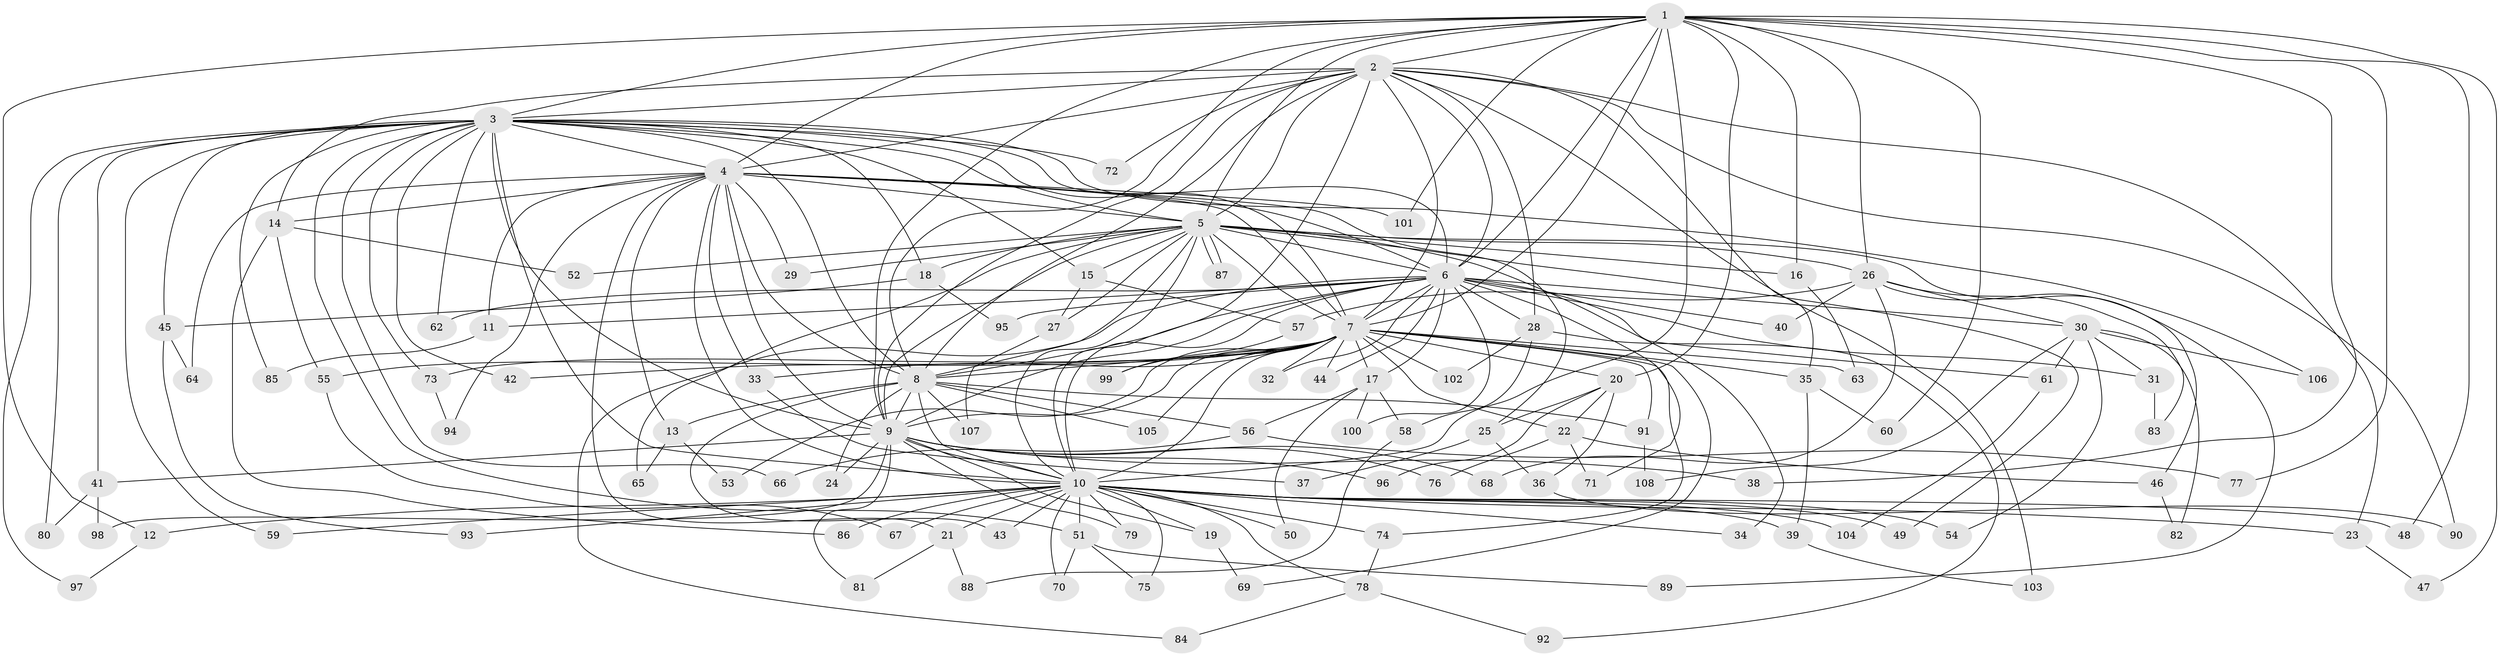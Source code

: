 // Generated by graph-tools (version 1.1) at 2025/10/02/27/25 16:10:59]
// undirected, 108 vertices, 241 edges
graph export_dot {
graph [start="1"]
  node [color=gray90,style=filled];
  1;
  2;
  3;
  4;
  5;
  6;
  7;
  8;
  9;
  10;
  11;
  12;
  13;
  14;
  15;
  16;
  17;
  18;
  19;
  20;
  21;
  22;
  23;
  24;
  25;
  26;
  27;
  28;
  29;
  30;
  31;
  32;
  33;
  34;
  35;
  36;
  37;
  38;
  39;
  40;
  41;
  42;
  43;
  44;
  45;
  46;
  47;
  48;
  49;
  50;
  51;
  52;
  53;
  54;
  55;
  56;
  57;
  58;
  59;
  60;
  61;
  62;
  63;
  64;
  65;
  66;
  67;
  68;
  69;
  70;
  71;
  72;
  73;
  74;
  75;
  76;
  77;
  78;
  79;
  80;
  81;
  82;
  83;
  84;
  85;
  86;
  87;
  88;
  89;
  90;
  91;
  92;
  93;
  94;
  95;
  96;
  97;
  98;
  99;
  100;
  101;
  102;
  103;
  104;
  105;
  106;
  107;
  108;
  1 -- 2;
  1 -- 3;
  1 -- 4;
  1 -- 5;
  1 -- 6;
  1 -- 7;
  1 -- 8;
  1 -- 9;
  1 -- 10;
  1 -- 12;
  1 -- 16;
  1 -- 20;
  1 -- 26;
  1 -- 38;
  1 -- 47;
  1 -- 48;
  1 -- 60;
  1 -- 77;
  1 -- 101;
  2 -- 3;
  2 -- 4;
  2 -- 5;
  2 -- 6;
  2 -- 7;
  2 -- 8;
  2 -- 9;
  2 -- 10;
  2 -- 14;
  2 -- 23;
  2 -- 28;
  2 -- 35;
  2 -- 72;
  2 -- 90;
  2 -- 103;
  3 -- 4;
  3 -- 5;
  3 -- 6;
  3 -- 7;
  3 -- 8;
  3 -- 9;
  3 -- 10;
  3 -- 15;
  3 -- 18;
  3 -- 41;
  3 -- 42;
  3 -- 45;
  3 -- 51;
  3 -- 59;
  3 -- 62;
  3 -- 66;
  3 -- 72;
  3 -- 73;
  3 -- 80;
  3 -- 85;
  3 -- 97;
  3 -- 106;
  4 -- 5;
  4 -- 6;
  4 -- 7;
  4 -- 8;
  4 -- 9;
  4 -- 10;
  4 -- 11;
  4 -- 13;
  4 -- 14;
  4 -- 21;
  4 -- 25;
  4 -- 29;
  4 -- 33;
  4 -- 64;
  4 -- 94;
  4 -- 101;
  5 -- 6;
  5 -- 7;
  5 -- 8;
  5 -- 9;
  5 -- 10;
  5 -- 15;
  5 -- 16;
  5 -- 18;
  5 -- 26;
  5 -- 27;
  5 -- 29;
  5 -- 34;
  5 -- 46;
  5 -- 49;
  5 -- 52;
  5 -- 65;
  5 -- 87;
  5 -- 87;
  6 -- 7;
  6 -- 8;
  6 -- 9;
  6 -- 10;
  6 -- 11;
  6 -- 17;
  6 -- 28;
  6 -- 30;
  6 -- 31;
  6 -- 32;
  6 -- 40;
  6 -- 44;
  6 -- 61;
  6 -- 62;
  6 -- 71;
  6 -- 84;
  6 -- 95;
  6 -- 100;
  7 -- 8;
  7 -- 9;
  7 -- 10;
  7 -- 17;
  7 -- 20;
  7 -- 22;
  7 -- 32;
  7 -- 33;
  7 -- 35;
  7 -- 42;
  7 -- 44;
  7 -- 53;
  7 -- 55;
  7 -- 63;
  7 -- 69;
  7 -- 73;
  7 -- 74;
  7 -- 91;
  7 -- 99;
  7 -- 102;
  7 -- 105;
  8 -- 9;
  8 -- 10;
  8 -- 13;
  8 -- 24;
  8 -- 43;
  8 -- 56;
  8 -- 91;
  8 -- 105;
  8 -- 107;
  9 -- 10;
  9 -- 19;
  9 -- 24;
  9 -- 38;
  9 -- 41;
  9 -- 68;
  9 -- 76;
  9 -- 79;
  9 -- 81;
  9 -- 96;
  9 -- 98;
  10 -- 12;
  10 -- 19;
  10 -- 21;
  10 -- 23;
  10 -- 34;
  10 -- 39;
  10 -- 43;
  10 -- 48;
  10 -- 49;
  10 -- 50;
  10 -- 51;
  10 -- 54;
  10 -- 59;
  10 -- 67;
  10 -- 70;
  10 -- 74;
  10 -- 75;
  10 -- 78;
  10 -- 79;
  10 -- 86;
  10 -- 93;
  10 -- 104;
  11 -- 85;
  12 -- 97;
  13 -- 53;
  13 -- 65;
  14 -- 52;
  14 -- 55;
  14 -- 86;
  15 -- 27;
  15 -- 57;
  16 -- 63;
  17 -- 50;
  17 -- 56;
  17 -- 58;
  17 -- 100;
  18 -- 45;
  18 -- 95;
  19 -- 69;
  20 -- 22;
  20 -- 25;
  20 -- 36;
  20 -- 96;
  21 -- 81;
  21 -- 88;
  22 -- 46;
  22 -- 71;
  22 -- 76;
  23 -- 47;
  25 -- 36;
  25 -- 37;
  26 -- 30;
  26 -- 40;
  26 -- 57;
  26 -- 68;
  26 -- 83;
  26 -- 89;
  27 -- 107;
  28 -- 58;
  28 -- 92;
  28 -- 102;
  30 -- 31;
  30 -- 54;
  30 -- 61;
  30 -- 82;
  30 -- 106;
  30 -- 108;
  31 -- 83;
  33 -- 37;
  35 -- 39;
  35 -- 60;
  36 -- 90;
  39 -- 103;
  41 -- 80;
  41 -- 98;
  45 -- 64;
  45 -- 93;
  46 -- 82;
  51 -- 70;
  51 -- 75;
  51 -- 89;
  55 -- 67;
  56 -- 66;
  56 -- 77;
  57 -- 99;
  58 -- 88;
  61 -- 104;
  73 -- 94;
  74 -- 78;
  78 -- 84;
  78 -- 92;
  91 -- 108;
}
